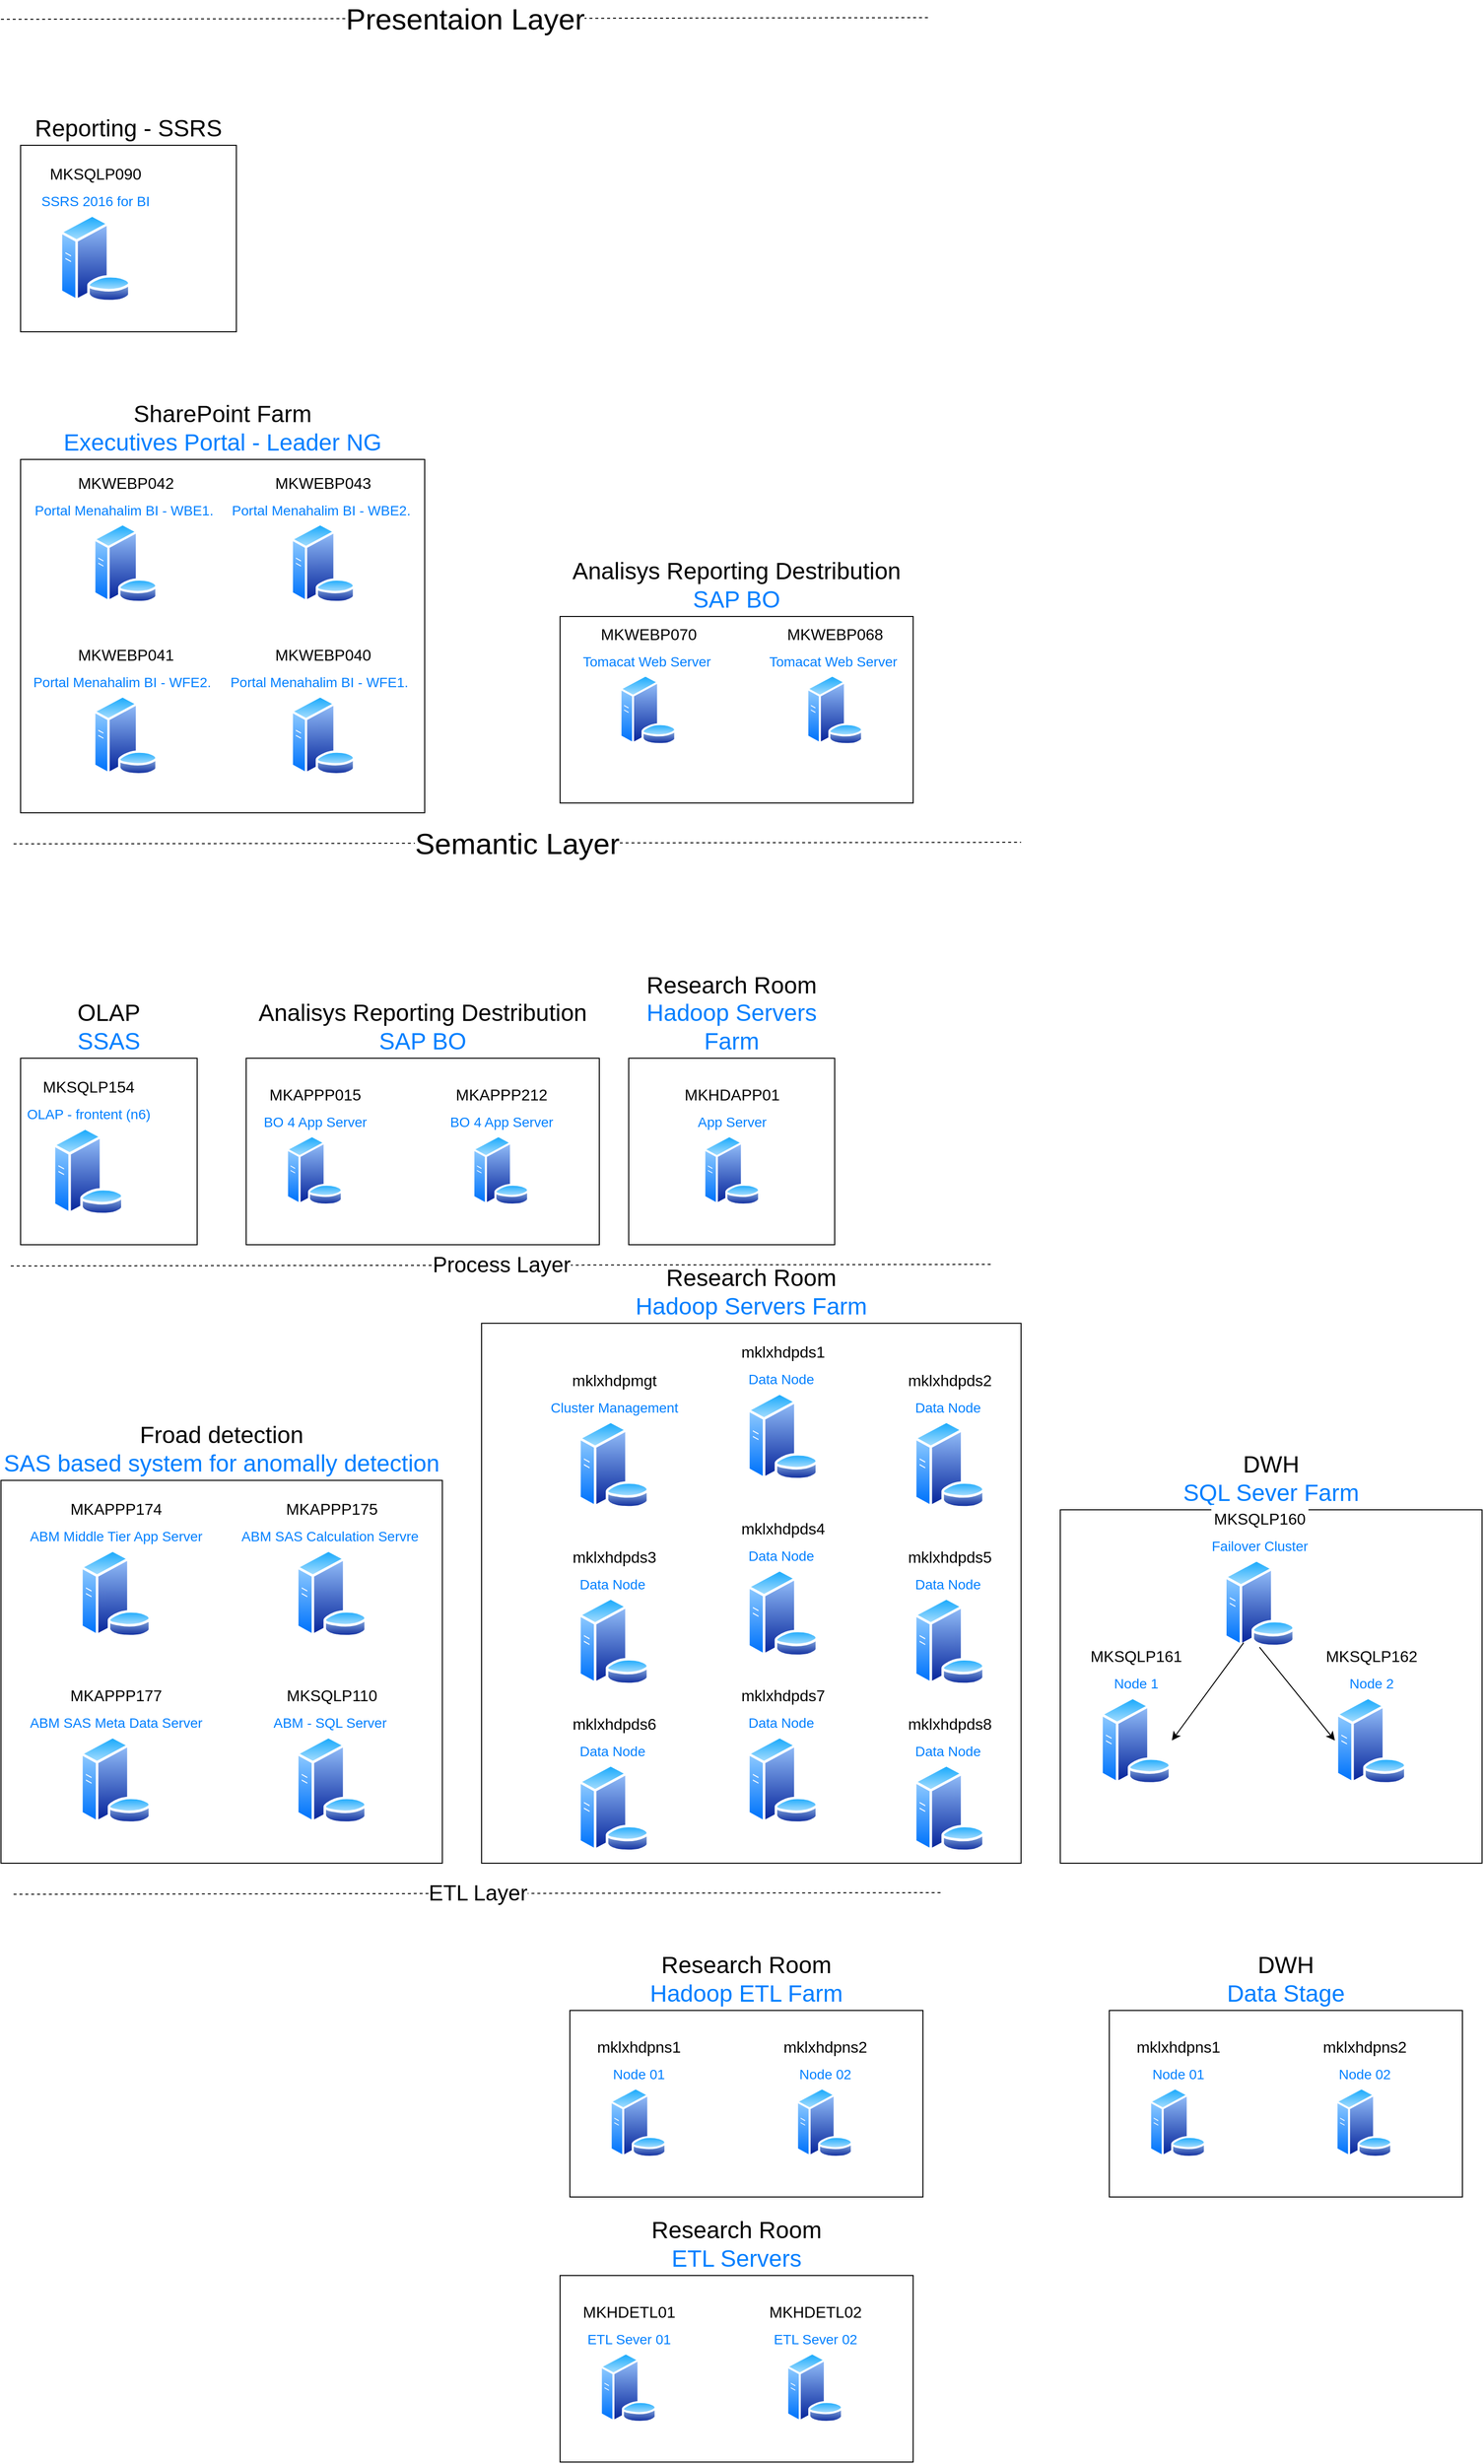 <mxfile version="14.5.7" type="github">
  <diagram name="Page-1" id="c37626ed-c26b-45fb-9056-f9ebc6bb27b6">
    <mxGraphModel dx="1182" dy="1582" grid="1" gridSize="10" guides="1" tooltips="1" connect="1" arrows="1" fold="1" page="1" pageScale="1" pageWidth="1100" pageHeight="850" background="#ffffff" math="0" shadow="0">
      <root>
        <mxCell id="0" />
        <mxCell id="1" parent="0" />
        <mxCell id="8NVAOUmw6MS0x2K47sJc-16" value="&lt;font style=&quot;font-size: 30px&quot;&gt;Presentaion Layer&lt;/font&gt;" style="endArrow=none;dashed=1;html=1;fontSize=22;exitX=1;exitY=1;exitDx=0;exitDy=0;" parent="1" edge="1">
          <mxGeometry width="50" height="50" relative="1" as="geometry">
            <mxPoint x="29.999" y="-798.355" as="sourcePoint" />
            <mxPoint x="977.14" y="-800" as="targetPoint" />
          </mxGeometry>
        </mxCell>
        <mxCell id="8NVAOUmw6MS0x2K47sJc-18" value="Process Layer" style="endArrow=none;dashed=1;html=1;fontSize=22;exitX=1;exitY=1;exitDx=0;exitDy=0;" parent="1" edge="1">
          <mxGeometry width="50" height="50" relative="1" as="geometry">
            <mxPoint x="39.999" y="471.645" as="sourcePoint" />
            <mxPoint x="1040" y="470" as="targetPoint" />
          </mxGeometry>
        </mxCell>
        <mxCell id="8NVAOUmw6MS0x2K47sJc-25" value="ETL Layer" style="endArrow=none;dashed=1;html=1;fontSize=22;exitX=1;exitY=1;exitDx=0;exitDy=0;" parent="1" edge="1">
          <mxGeometry width="50" height="50" relative="1" as="geometry">
            <mxPoint x="42.859" y="1111.645" as="sourcePoint" />
            <mxPoint x="990" y="1110" as="targetPoint" />
          </mxGeometry>
        </mxCell>
        <mxCell id="8NVAOUmw6MS0x2K47sJc-28" value="" style="group" parent="1" vertex="1" connectable="0">
          <mxGeometry x="50" y="-350" width="412" height="360" as="geometry" />
        </mxCell>
        <mxCell id="8NVAOUmw6MS0x2K47sJc-19" value="&lt;font style=&quot;font-size: 24px&quot;&gt;SharePoint Farm&lt;br&gt;&lt;font color=&quot;#007fff&quot;&gt;Executives Portal - Leader NG&lt;/font&gt;&lt;br&gt;&lt;/font&gt;" style="rounded=0;whiteSpace=wrap;html=1;labelPosition=center;verticalLabelPosition=top;align=center;verticalAlign=bottom;" parent="8NVAOUmw6MS0x2K47sJc-28" vertex="1">
          <mxGeometry width="412" height="360" as="geometry" />
        </mxCell>
        <mxCell id="8NVAOUmw6MS0x2K47sJc-12" value="&lt;span style=&quot;font-size: 16px&quot;&gt;MKWEBP041&lt;/span&gt;&lt;br style=&quot;font-size: 18px&quot;&gt;&lt;font color=&quot;#007fff&quot;&gt;&lt;span style=&quot;font-size: 14px&quot;&gt;Portal Menahalim BI - WFE2.&amp;nbsp;&amp;nbsp;&lt;/span&gt;&lt;/font&gt;" style="aspect=fixed;perimeter=ellipsePerimeter;html=1;align=center;shadow=0;dashed=0;spacingTop=3;image;image=img/lib/active_directory/database_server.svg;labelPosition=center;verticalLabelPosition=top;verticalAlign=bottom;fontSize=22;" parent="8NVAOUmw6MS0x2K47sJc-28" vertex="1">
          <mxGeometry x="73.244" y="240" width="67.085" height="81.81" as="geometry" />
        </mxCell>
        <mxCell id="8NVAOUmw6MS0x2K47sJc-13" value="&lt;font style=&quot;font-size: 16px&quot;&gt;MKWEBP042&lt;/font&gt;&lt;br style=&quot;font-size: 18px&quot;&gt;&lt;font color=&quot;#007fff&quot;&gt;&lt;span style=&quot;font-size: 14px&quot;&gt;Portal Menahalim BI - WBE1.&amp;nbsp;&lt;/span&gt;&lt;/font&gt;" style="aspect=fixed;perimeter=ellipsePerimeter;html=1;align=center;shadow=0;dashed=0;spacingTop=3;image;image=img/lib/active_directory/database_server.svg;labelPosition=center;verticalLabelPosition=top;verticalAlign=bottom;fontSize=22;" parent="8NVAOUmw6MS0x2K47sJc-28" vertex="1">
          <mxGeometry x="73.244" y="64.615" width="67.085" height="81.81" as="geometry" />
        </mxCell>
        <mxCell id="8NVAOUmw6MS0x2K47sJc-14" value="&lt;font style=&quot;font-size: 16px&quot;&gt;MKWEBP043&lt;/font&gt;&lt;br style=&quot;font-size: 18px&quot;&gt;&lt;font color=&quot;#007fff&quot;&gt;&lt;span style=&quot;font-size: 14px&quot;&gt;Portal Menahalim BI - WBE2.&amp;nbsp;&lt;/span&gt;&lt;/font&gt;" style="aspect=fixed;perimeter=ellipsePerimeter;html=1;align=center;shadow=0;dashed=0;spacingTop=3;image;image=img/lib/active_directory/database_server.svg;labelPosition=center;verticalLabelPosition=top;verticalAlign=bottom;fontSize=22;" parent="8NVAOUmw6MS0x2K47sJc-28" vertex="1">
          <mxGeometry x="274.667" y="64.615" width="67.085" height="81.81" as="geometry" />
        </mxCell>
        <mxCell id="8NVAOUmw6MS0x2K47sJc-15" value="&lt;span style=&quot;font-size: 16px&quot;&gt;MKWEBP040&lt;br&gt;&lt;/span&gt;&lt;font color=&quot;#007fff&quot;&gt;&lt;span style=&quot;font-size: 14px&quot;&gt;Portal Menahalim BI - WFE1.&amp;nbsp;&amp;nbsp;&lt;/span&gt;&lt;/font&gt;" style="aspect=fixed;perimeter=ellipsePerimeter;html=1;align=center;shadow=0;dashed=0;spacingTop=3;image;image=img/lib/active_directory/database_server.svg;labelPosition=center;verticalLabelPosition=top;verticalAlign=bottom;fontSize=22;" parent="8NVAOUmw6MS0x2K47sJc-28" vertex="1">
          <mxGeometry x="274.667" y="240" width="67.085" height="81.81" as="geometry" />
        </mxCell>
        <mxCell id="8NVAOUmw6MS0x2K47sJc-29" value="" style="group" parent="1" vertex="1" connectable="0">
          <mxGeometry x="30" y="690" width="450" height="390" as="geometry" />
        </mxCell>
        <mxCell id="8NVAOUmw6MS0x2K47sJc-30" value="&lt;font style=&quot;font-size: 24px&quot;&gt;Froad detection&lt;br&gt;&lt;font color=&quot;#007fff&quot;&gt;SAS based system for anomally detection&lt;/font&gt;&lt;br&gt;&lt;/font&gt;" style="rounded=0;whiteSpace=wrap;html=1;labelPosition=center;verticalLabelPosition=top;align=center;verticalAlign=bottom;" parent="8NVAOUmw6MS0x2K47sJc-29" vertex="1">
          <mxGeometry width="450" height="390" as="geometry" />
        </mxCell>
        <mxCell id="8NVAOUmw6MS0x2K47sJc-31" value="&lt;span style=&quot;font-size: 16px&quot;&gt;MKAPPP177&lt;/span&gt;&lt;br style=&quot;font-size: 18px&quot;&gt;&lt;font color=&quot;#007fff&quot;&gt;&lt;span style=&quot;font-size: 14px&quot;&gt;ABM SAS Meta Data Server&lt;/span&gt;&lt;/font&gt;" style="aspect=fixed;perimeter=ellipsePerimeter;html=1;align=center;shadow=0;dashed=0;spacingTop=3;image;image=img/lib/active_directory/database_server.svg;labelPosition=center;verticalLabelPosition=top;verticalAlign=bottom;fontSize=22;" parent="8NVAOUmw6MS0x2K47sJc-29" vertex="1">
          <mxGeometry x="80" y="260" width="73.8" height="90" as="geometry" />
        </mxCell>
        <mxCell id="8NVAOUmw6MS0x2K47sJc-32" value="&lt;font style=&quot;font-size: 16px&quot;&gt;MKAPPP174&lt;/font&gt;&lt;br style=&quot;font-size: 18px&quot;&gt;&lt;font color=&quot;#007fff&quot;&gt;&lt;span style=&quot;font-size: 14px&quot;&gt;ABM Middle Tier App Server&lt;/span&gt;&lt;/font&gt;" style="aspect=fixed;perimeter=ellipsePerimeter;html=1;align=center;shadow=0;dashed=0;spacingTop=3;image;image=img/lib/active_directory/database_server.svg;labelPosition=center;verticalLabelPosition=top;verticalAlign=bottom;fontSize=22;" parent="8NVAOUmw6MS0x2K47sJc-29" vertex="1">
          <mxGeometry x="80" y="70" width="73.8" height="90" as="geometry" />
        </mxCell>
        <mxCell id="8NVAOUmw6MS0x2K47sJc-33" value="&lt;font style=&quot;font-size: 16px&quot;&gt;MKAPPP175&lt;/font&gt;&lt;br style=&quot;font-size: 18px&quot;&gt;&lt;font color=&quot;#007fff&quot;&gt;&lt;span style=&quot;font-size: 14px&quot;&gt;ABM SAS Calculation Servre&amp;nbsp;&lt;/span&gt;&lt;/font&gt;" style="aspect=fixed;perimeter=ellipsePerimeter;html=1;align=center;shadow=0;dashed=0;spacingTop=3;image;image=img/lib/active_directory/database_server.svg;labelPosition=center;verticalLabelPosition=top;verticalAlign=bottom;fontSize=22;" parent="8NVAOUmw6MS0x2K47sJc-29" vertex="1">
          <mxGeometry x="300" y="70" width="73.8" height="90" as="geometry" />
        </mxCell>
        <mxCell id="8NVAOUmw6MS0x2K47sJc-34" value="&lt;span style=&quot;font-size: 16px&quot;&gt;MKSQLP110&lt;/span&gt;&lt;br&gt;&lt;font color=&quot;#007fff&quot;&gt;&lt;span style=&quot;font-size: 14px&quot;&gt;ABM - SQL Server&amp;nbsp;&lt;/span&gt;&lt;/font&gt;" style="aspect=fixed;perimeter=ellipsePerimeter;html=1;align=center;shadow=0;dashed=0;spacingTop=3;image;image=img/lib/active_directory/database_server.svg;labelPosition=center;verticalLabelPosition=top;verticalAlign=bottom;fontSize=22;" parent="8NVAOUmw6MS0x2K47sJc-29" vertex="1">
          <mxGeometry x="300" y="260" width="73.8" height="90" as="geometry" />
        </mxCell>
        <mxCell id="8NVAOUmw6MS0x2K47sJc-35" value="" style="group" parent="1" vertex="1" connectable="0">
          <mxGeometry x="280" y="260" width="360" height="190" as="geometry" />
        </mxCell>
        <mxCell id="8NVAOUmw6MS0x2K47sJc-36" value="&lt;font style=&quot;font-size: 24px&quot;&gt;Analisys Reporting Destribution&lt;br&gt;&lt;font color=&quot;#007fff&quot;&gt;SAP BO&lt;/font&gt;&lt;br&gt;&lt;/font&gt;" style="rounded=0;whiteSpace=wrap;html=1;labelPosition=center;verticalLabelPosition=top;align=center;verticalAlign=bottom;" parent="8NVAOUmw6MS0x2K47sJc-35" vertex="1">
          <mxGeometry width="360" height="190" as="geometry" />
        </mxCell>
        <mxCell id="8NVAOUmw6MS0x2K47sJc-37" value="&lt;font style=&quot;font-size: 16px&quot;&gt;MKAPPP015&lt;/font&gt;&lt;br style=&quot;font-size: 18px&quot;&gt;&lt;font color=&quot;#007fff&quot;&gt;&lt;span style=&quot;font-size: 14px&quot;&gt;BO 4 App Server&lt;/span&gt;&lt;/font&gt;" style="aspect=fixed;perimeter=ellipsePerimeter;html=1;align=center;shadow=0;dashed=0;spacingTop=3;image;image=img/lib/active_directory/database_server.svg;labelPosition=center;verticalLabelPosition=top;verticalAlign=bottom;fontSize=22;" parent="8NVAOUmw6MS0x2K47sJc-35" vertex="1">
          <mxGeometry x="40" y="78.111" width="59.04" height="72" as="geometry" />
        </mxCell>
        <mxCell id="8NVAOUmw6MS0x2K47sJc-40" value="&lt;font style=&quot;font-size: 16px&quot;&gt;MKAPPP212&lt;/font&gt;&lt;br style=&quot;font-size: 18px&quot;&gt;&lt;font color=&quot;#007fff&quot;&gt;&lt;span style=&quot;font-size: 14px&quot;&gt;BO 4 App Server&lt;/span&gt;&lt;/font&gt;" style="aspect=fixed;perimeter=ellipsePerimeter;html=1;align=center;shadow=0;dashed=0;spacingTop=3;image;image=img/lib/active_directory/database_server.svg;labelPosition=center;verticalLabelPosition=top;verticalAlign=bottom;fontSize=22;" parent="8NVAOUmw6MS0x2K47sJc-35" vertex="1">
          <mxGeometry x="230" y="78.111" width="59.04" height="72" as="geometry" />
        </mxCell>
        <mxCell id="8NVAOUmw6MS0x2K47sJc-17" value="&lt;font style=&quot;font-size: 30px&quot;&gt;Semantic Layer&lt;/font&gt;" style="endArrow=none;dashed=1;html=1;fontSize=22;exitX=1;exitY=1;exitDx=0;exitDy=0;" parent="1" edge="1">
          <mxGeometry width="50" height="50" relative="1" as="geometry">
            <mxPoint x="42.859" y="41.645" as="sourcePoint" />
            <mxPoint x="1070" y="40" as="targetPoint" />
          </mxGeometry>
        </mxCell>
        <mxCell id="8NVAOUmw6MS0x2K47sJc-43" value="" style="group" parent="1" vertex="1" connectable="0">
          <mxGeometry x="50" y="260" width="180" height="190" as="geometry" />
        </mxCell>
        <mxCell id="8NVAOUmw6MS0x2K47sJc-26" value="&lt;span style=&quot;font-size: 24px&quot;&gt;OLAP&lt;/span&gt;&lt;br style=&quot;font-size: 24px&quot;&gt;&lt;font color=&quot;#007fff&quot; style=&quot;font-size: 24px&quot;&gt;SSAS&lt;/font&gt;" style="rounded=0;whiteSpace=wrap;html=1;labelPosition=center;verticalLabelPosition=top;align=center;verticalAlign=bottom;" parent="8NVAOUmw6MS0x2K47sJc-43" vertex="1">
          <mxGeometry width="180" height="190" as="geometry" />
        </mxCell>
        <mxCell id="8NVAOUmw6MS0x2K47sJc-11" value="&lt;font style=&quot;font-size: 16px&quot;&gt;MKSQLP154&lt;/font&gt;&lt;br style=&quot;font-size: 18px&quot;&gt;&lt;font color=&quot;#007fff&quot; style=&quot;font-size: 14px&quot;&gt;OLAP - frontent (n6)&lt;/font&gt;" style="aspect=fixed;perimeter=ellipsePerimeter;html=1;align=center;shadow=0;dashed=0;spacingTop=3;image;image=img/lib/active_directory/database_server.svg;labelPosition=center;verticalLabelPosition=top;verticalAlign=bottom;fontSize=22;" parent="8NVAOUmw6MS0x2K47sJc-43" vertex="1">
          <mxGeometry x="32" y="70" width="73.8" height="90" as="geometry" />
        </mxCell>
        <mxCell id="8NVAOUmw6MS0x2K47sJc-44" value="" style="group" parent="1" vertex="1" connectable="0">
          <mxGeometry x="50" y="-670" width="220" height="190" as="geometry" />
        </mxCell>
        <mxCell id="8NVAOUmw6MS0x2K47sJc-45" value="&lt;font style=&quot;font-size: 24px&quot;&gt;Reporting - SSRS&lt;/font&gt;" style="rounded=0;whiteSpace=wrap;html=1;labelPosition=center;verticalLabelPosition=top;align=center;verticalAlign=bottom;" parent="8NVAOUmw6MS0x2K47sJc-44" vertex="1">
          <mxGeometry width="220.0" height="190" as="geometry" />
        </mxCell>
        <mxCell id="8NVAOUmw6MS0x2K47sJc-46" value="&lt;font style=&quot;font-size: 16px&quot;&gt;MKSQLP090&lt;/font&gt;&lt;br style=&quot;font-size: 18px&quot;&gt;&lt;font color=&quot;#007fff&quot;&gt;&lt;span style=&quot;font-size: 14px&quot;&gt;SSRS 2016 for BI&lt;/span&gt;&lt;/font&gt;" style="aspect=fixed;perimeter=ellipsePerimeter;html=1;align=center;shadow=0;dashed=0;spacingTop=3;image;image=img/lib/active_directory/database_server.svg;labelPosition=center;verticalLabelPosition=top;verticalAlign=bottom;fontSize=22;" parent="8NVAOUmw6MS0x2K47sJc-44" vertex="1">
          <mxGeometry x="39.111" y="70" width="73.8" height="90" as="geometry" />
        </mxCell>
        <mxCell id="kpU_jAiQaR-Scrp2Td4S-7" value="" style="group" vertex="1" connectable="0" parent="1">
          <mxGeometry x="600" y="-190" width="360" height="190" as="geometry" />
        </mxCell>
        <mxCell id="kpU_jAiQaR-Scrp2Td4S-2" value="&lt;font style=&quot;font-size: 24px&quot;&gt;Analisys Reporting Destribution&lt;br&gt;&lt;font color=&quot;#007fff&quot;&gt;SAP BO&lt;/font&gt;&lt;br&gt;&lt;/font&gt;" style="rounded=0;whiteSpace=wrap;html=1;labelPosition=center;verticalLabelPosition=top;align=center;verticalAlign=bottom;container=1;" vertex="1" parent="kpU_jAiQaR-Scrp2Td4S-7">
          <mxGeometry width="360" height="190" as="geometry" />
        </mxCell>
        <mxCell id="kpU_jAiQaR-Scrp2Td4S-4" value="&lt;font style=&quot;font-size: 16px&quot;&gt;MKWEBP070&lt;/font&gt;&lt;br style=&quot;font-size: 18px&quot;&gt;&lt;font color=&quot;#007fff&quot;&gt;&lt;span style=&quot;font-size: 14px&quot;&gt;Tomacat Web Server&amp;nbsp;&lt;/span&gt;&lt;/font&gt;" style="aspect=fixed;perimeter=ellipsePerimeter;html=1;align=center;shadow=0;dashed=0;spacingTop=3;image;image=img/lib/active_directory/database_server.svg;labelPosition=center;verticalLabelPosition=top;verticalAlign=bottom;fontSize=22;" vertex="1" parent="kpU_jAiQaR-Scrp2Td4S-2">
          <mxGeometry x="60" y="59" width="59.04" height="72" as="geometry" />
        </mxCell>
        <mxCell id="kpU_jAiQaR-Scrp2Td4S-5" value="&lt;font style=&quot;font-size: 16px&quot;&gt;MKWEBP068&lt;/font&gt;&lt;br style=&quot;font-size: 18px&quot;&gt;&lt;font color=&quot;#007fff&quot;&gt;&lt;span style=&quot;font-size: 14px&quot;&gt;Tomacat Web Server&amp;nbsp;&lt;/span&gt;&lt;/font&gt;" style="aspect=fixed;perimeter=ellipsePerimeter;html=1;align=center;shadow=0;dashed=0;spacingTop=3;image;image=img/lib/active_directory/database_server.svg;labelPosition=center;verticalLabelPosition=top;verticalAlign=bottom;fontSize=22;" vertex="1" parent="kpU_jAiQaR-Scrp2Td4S-2">
          <mxGeometry x="250.48" y="59" width="59.04" height="72" as="geometry" />
        </mxCell>
        <mxCell id="kpU_jAiQaR-Scrp2Td4S-8" value="" style="group" vertex="1" connectable="0" parent="1">
          <mxGeometry x="520" y="530" width="550" height="550" as="geometry" />
        </mxCell>
        <mxCell id="kpU_jAiQaR-Scrp2Td4S-9" value="&lt;font style=&quot;font-size: 24px&quot;&gt;Research Room&lt;br&gt;&lt;font color=&quot;#007fff&quot;&gt;Hadoop Servers Farm&lt;/font&gt;&lt;br&gt;&lt;/font&gt;" style="rounded=0;whiteSpace=wrap;html=1;labelPosition=center;verticalLabelPosition=top;align=center;verticalAlign=bottom;" vertex="1" parent="kpU_jAiQaR-Scrp2Td4S-8">
          <mxGeometry width="550" height="550" as="geometry" />
        </mxCell>
        <mxCell id="kpU_jAiQaR-Scrp2Td4S-11" value="&lt;font style=&quot;font-size: 16px&quot;&gt;mklxhdpmgt&lt;/font&gt;&lt;br style=&quot;font-size: 18px&quot;&gt;&lt;font color=&quot;#007fff&quot;&gt;&lt;span style=&quot;font-size: 14px&quot;&gt;Cluster Management&lt;/span&gt;&lt;/font&gt;" style="aspect=fixed;perimeter=ellipsePerimeter;html=1;align=center;shadow=0;dashed=0;spacingTop=3;image;image=img/lib/active_directory/database_server.svg;labelPosition=center;verticalLabelPosition=top;verticalAlign=bottom;fontSize=22;" vertex="1" parent="kpU_jAiQaR-Scrp2Td4S-8">
          <mxGeometry x="97.778" y="98.718" width="73.8" height="90" as="geometry" />
        </mxCell>
        <mxCell id="kpU_jAiQaR-Scrp2Td4S-12" value="&lt;font style=&quot;font-size: 16px&quot;&gt;mklxhdpds1&lt;/font&gt;&lt;br style=&quot;font-size: 18px&quot;&gt;&lt;font color=&quot;#007fff&quot;&gt;&lt;span style=&quot;font-size: 14px&quot;&gt;Data Node&amp;nbsp;&lt;/span&gt;&lt;/font&gt;" style="aspect=fixed;perimeter=ellipsePerimeter;html=1;align=center;shadow=0;dashed=0;spacingTop=3;image;image=img/lib/active_directory/database_server.svg;labelPosition=center;verticalLabelPosition=top;verticalAlign=bottom;fontSize=22;" vertex="1" parent="kpU_jAiQaR-Scrp2Td4S-8">
          <mxGeometry x="269.997" y="69.998" width="73.8" height="90" as="geometry" />
        </mxCell>
        <mxCell id="kpU_jAiQaR-Scrp2Td4S-13" value="&lt;font style=&quot;font-size: 16px&quot;&gt;mklxhdpds2&lt;/font&gt;&lt;br style=&quot;font-size: 18px&quot;&gt;&lt;font color=&quot;#007fff&quot;&gt;&lt;span style=&quot;font-size: 14px&quot;&gt;Data Node&amp;nbsp;&lt;/span&gt;&lt;/font&gt;" style="aspect=fixed;perimeter=ellipsePerimeter;html=1;align=center;shadow=0;dashed=0;spacingTop=3;image;image=img/lib/active_directory/database_server.svg;labelPosition=center;verticalLabelPosition=top;verticalAlign=bottom;fontSize=22;" vertex="1" parent="kpU_jAiQaR-Scrp2Td4S-8">
          <mxGeometry x="439.997" y="98.717" width="73.8" height="90" as="geometry" />
        </mxCell>
        <mxCell id="kpU_jAiQaR-Scrp2Td4S-14" value="&lt;font style=&quot;font-size: 16px&quot;&gt;mklxhdpds3&lt;/font&gt;&lt;br style=&quot;font-size: 18px&quot;&gt;&lt;font color=&quot;#007fff&quot;&gt;&lt;span style=&quot;font-size: 14px&quot;&gt;Data Node&amp;nbsp;&lt;/span&gt;&lt;/font&gt;" style="aspect=fixed;perimeter=ellipsePerimeter;html=1;align=center;shadow=0;dashed=0;spacingTop=3;image;image=img/lib/active_directory/database_server.svg;labelPosition=center;verticalLabelPosition=top;verticalAlign=bottom;fontSize=22;" vertex="1" parent="kpU_jAiQaR-Scrp2Td4S-8">
          <mxGeometry x="97.778" y="278.718" width="73.8" height="90" as="geometry" />
        </mxCell>
        <mxCell id="kpU_jAiQaR-Scrp2Td4S-15" value="&lt;font style=&quot;font-size: 16px&quot;&gt;mklxhdpds4&lt;/font&gt;&lt;br style=&quot;font-size: 18px&quot;&gt;&lt;font color=&quot;#007fff&quot;&gt;&lt;span style=&quot;font-size: 14px&quot;&gt;Data Node&amp;nbsp;&lt;/span&gt;&lt;/font&gt;" style="aspect=fixed;perimeter=ellipsePerimeter;html=1;align=center;shadow=0;dashed=0;spacingTop=3;image;image=img/lib/active_directory/database_server.svg;labelPosition=center;verticalLabelPosition=top;verticalAlign=bottom;fontSize=22;" vertex="1" parent="kpU_jAiQaR-Scrp2Td4S-8">
          <mxGeometry x="269.997" y="249.998" width="73.8" height="90" as="geometry" />
        </mxCell>
        <mxCell id="kpU_jAiQaR-Scrp2Td4S-16" value="&lt;font style=&quot;font-size: 16px&quot;&gt;mklxhdpds5&lt;/font&gt;&lt;br style=&quot;font-size: 18px&quot;&gt;&lt;font color=&quot;#007fff&quot;&gt;&lt;span style=&quot;font-size: 14px&quot;&gt;Data Node&amp;nbsp;&lt;/span&gt;&lt;/font&gt;" style="aspect=fixed;perimeter=ellipsePerimeter;html=1;align=center;shadow=0;dashed=0;spacingTop=3;image;image=img/lib/active_directory/database_server.svg;labelPosition=center;verticalLabelPosition=top;verticalAlign=bottom;fontSize=22;" vertex="1" parent="kpU_jAiQaR-Scrp2Td4S-8">
          <mxGeometry x="439.997" y="278.717" width="73.8" height="90" as="geometry" />
        </mxCell>
        <mxCell id="kpU_jAiQaR-Scrp2Td4S-17" value="&lt;font style=&quot;font-size: 16px&quot;&gt;mklxhdpds6&lt;/font&gt;&lt;br style=&quot;font-size: 18px&quot;&gt;&lt;font color=&quot;#007fff&quot;&gt;&lt;span style=&quot;font-size: 14px&quot;&gt;Data Node&amp;nbsp;&lt;/span&gt;&lt;/font&gt;" style="aspect=fixed;perimeter=ellipsePerimeter;html=1;align=center;shadow=0;dashed=0;spacingTop=3;image;image=img/lib/active_directory/database_server.svg;labelPosition=center;verticalLabelPosition=top;verticalAlign=bottom;fontSize=22;" vertex="1" parent="kpU_jAiQaR-Scrp2Td4S-8">
          <mxGeometry x="97.778" y="448.718" width="73.8" height="90" as="geometry" />
        </mxCell>
        <mxCell id="kpU_jAiQaR-Scrp2Td4S-18" value="&lt;font style=&quot;font-size: 16px&quot;&gt;mklxhdpds7&lt;/font&gt;&lt;br style=&quot;font-size: 18px&quot;&gt;&lt;font color=&quot;#007fff&quot;&gt;&lt;span style=&quot;font-size: 14px&quot;&gt;Data Node&amp;nbsp;&lt;/span&gt;&lt;/font&gt;" style="aspect=fixed;perimeter=ellipsePerimeter;html=1;align=center;shadow=0;dashed=0;spacingTop=3;image;image=img/lib/active_directory/database_server.svg;labelPosition=center;verticalLabelPosition=top;verticalAlign=bottom;fontSize=22;" vertex="1" parent="kpU_jAiQaR-Scrp2Td4S-8">
          <mxGeometry x="269.997" y="419.998" width="73.8" height="90" as="geometry" />
        </mxCell>
        <mxCell id="kpU_jAiQaR-Scrp2Td4S-19" value="&lt;font style=&quot;font-size: 16px&quot;&gt;mklxhdpds8&lt;/font&gt;&lt;br style=&quot;font-size: 18px&quot;&gt;&lt;font color=&quot;#007fff&quot;&gt;&lt;span style=&quot;font-size: 14px&quot;&gt;Data Node&amp;nbsp;&lt;/span&gt;&lt;/font&gt;" style="aspect=fixed;perimeter=ellipsePerimeter;html=1;align=center;shadow=0;dashed=0;spacingTop=3;image;image=img/lib/active_directory/database_server.svg;labelPosition=center;verticalLabelPosition=top;verticalAlign=bottom;fontSize=22;" vertex="1" parent="kpU_jAiQaR-Scrp2Td4S-8">
          <mxGeometry x="439.997" y="448.717" width="73.8" height="90" as="geometry" />
        </mxCell>
        <mxCell id="kpU_jAiQaR-Scrp2Td4S-24" value="" style="group" vertex="1" connectable="0" parent="1">
          <mxGeometry x="670" y="260" width="210" height="190" as="geometry" />
        </mxCell>
        <mxCell id="kpU_jAiQaR-Scrp2Td4S-36" value="" style="group" vertex="1" connectable="0" parent="kpU_jAiQaR-Scrp2Td4S-24">
          <mxGeometry width="210" height="190" as="geometry" />
        </mxCell>
        <mxCell id="kpU_jAiQaR-Scrp2Td4S-25" value="&lt;font style=&quot;font-size: 24px&quot;&gt;Research Room&lt;br&gt;&lt;font color=&quot;#007fff&quot;&gt;Hadoop Servers Farm&lt;/font&gt;&lt;br&gt;&lt;/font&gt;" style="rounded=0;whiteSpace=wrap;html=1;labelPosition=center;verticalLabelPosition=top;align=center;verticalAlign=bottom;" vertex="1" parent="kpU_jAiQaR-Scrp2Td4S-36">
          <mxGeometry width="210" height="190" as="geometry" />
        </mxCell>
        <mxCell id="kpU_jAiQaR-Scrp2Td4S-37" value="&lt;span style=&quot;font-size: 16px&quot;&gt;MKHDAPP01&lt;br&gt;&lt;/span&gt;&lt;font color=&quot;#007fff&quot;&gt;&lt;span style=&quot;font-size: 14px&quot;&gt;App Server&lt;/span&gt;&lt;/font&gt;" style="aspect=fixed;perimeter=ellipsePerimeter;html=1;align=center;shadow=0;dashed=0;spacingTop=3;image;image=img/lib/active_directory/database_server.svg;labelPosition=center;verticalLabelPosition=top;verticalAlign=bottom;fontSize=22;" vertex="1" parent="kpU_jAiQaR-Scrp2Td4S-36">
          <mxGeometry x="75.48" y="78.111" width="59.04" height="72" as="geometry" />
        </mxCell>
        <mxCell id="kpU_jAiQaR-Scrp2Td4S-38" value="" style="group" vertex="1" connectable="0" parent="1">
          <mxGeometry x="600" y="1500" width="360" height="190" as="geometry" />
        </mxCell>
        <mxCell id="kpU_jAiQaR-Scrp2Td4S-39" value="&lt;font style=&quot;font-size: 24px&quot;&gt;Research Room&lt;br&gt;&lt;font color=&quot;#007fff&quot;&gt;ETL Servers&lt;/font&gt;&lt;br&gt;&lt;/font&gt;" style="rounded=0;whiteSpace=wrap;html=1;labelPosition=center;verticalLabelPosition=top;align=center;verticalAlign=bottom;" vertex="1" parent="kpU_jAiQaR-Scrp2Td4S-38">
          <mxGeometry width="360" height="190" as="geometry" />
        </mxCell>
        <mxCell id="kpU_jAiQaR-Scrp2Td4S-40" value="&lt;font style=&quot;font-size: 16px&quot;&gt;MKHDETL01&lt;/font&gt;&lt;br style=&quot;font-size: 18px&quot;&gt;&lt;font color=&quot;#007fff&quot;&gt;&lt;span style=&quot;font-size: 14px&quot;&gt;ETL Sever 01&lt;/span&gt;&lt;/font&gt;" style="aspect=fixed;perimeter=ellipsePerimeter;html=1;align=center;shadow=0;dashed=0;spacingTop=3;image;image=img/lib/active_directory/database_server.svg;labelPosition=center;verticalLabelPosition=top;verticalAlign=bottom;fontSize=22;" vertex="1" parent="kpU_jAiQaR-Scrp2Td4S-38">
          <mxGeometry x="40" y="78.111" width="59.04" height="72" as="geometry" />
        </mxCell>
        <mxCell id="kpU_jAiQaR-Scrp2Td4S-41" value="&lt;font style=&quot;font-size: 16px&quot;&gt;MKHDETL02&lt;/font&gt;&lt;br style=&quot;font-size: 18px&quot;&gt;&lt;font color=&quot;#007fff&quot;&gt;&lt;span style=&quot;font-size: 14px&quot;&gt;ETL Sever 02&lt;/span&gt;&lt;/font&gt;" style="aspect=fixed;perimeter=ellipsePerimeter;html=1;align=center;shadow=0;dashed=0;spacingTop=3;image;image=img/lib/active_directory/database_server.svg;labelPosition=center;verticalLabelPosition=top;verticalAlign=bottom;fontSize=22;" vertex="1" parent="kpU_jAiQaR-Scrp2Td4S-38">
          <mxGeometry x="230" y="78.111" width="59.04" height="72" as="geometry" />
        </mxCell>
        <mxCell id="kpU_jAiQaR-Scrp2Td4S-44" value="" style="group" vertex="1" connectable="0" parent="1">
          <mxGeometry x="610" y="1230" width="360" height="190" as="geometry" />
        </mxCell>
        <mxCell id="kpU_jAiQaR-Scrp2Td4S-45" value="&lt;font style=&quot;font-size: 24px&quot;&gt;Research Room&lt;br&gt;&lt;font color=&quot;#007fff&quot;&gt;Hadoop ETL Farm&lt;/font&gt;&lt;br&gt;&lt;/font&gt;" style="rounded=0;whiteSpace=wrap;html=1;labelPosition=center;verticalLabelPosition=top;align=center;verticalAlign=bottom;" vertex="1" parent="kpU_jAiQaR-Scrp2Td4S-44">
          <mxGeometry width="360" height="190" as="geometry" />
        </mxCell>
        <mxCell id="kpU_jAiQaR-Scrp2Td4S-46" value="&lt;font style=&quot;font-size: 16px&quot;&gt;mklxhdpns1&lt;/font&gt;&lt;br style=&quot;font-size: 18px&quot;&gt;&lt;font color=&quot;#007fff&quot;&gt;&lt;span style=&quot;font-size: 14px&quot;&gt;Node 01&lt;/span&gt;&lt;/font&gt;" style="aspect=fixed;perimeter=ellipsePerimeter;html=1;align=center;shadow=0;dashed=0;spacingTop=3;image;image=img/lib/active_directory/database_server.svg;labelPosition=center;verticalLabelPosition=top;verticalAlign=bottom;fontSize=22;" vertex="1" parent="kpU_jAiQaR-Scrp2Td4S-44">
          <mxGeometry x="40" y="78.111" width="59.04" height="72" as="geometry" />
        </mxCell>
        <mxCell id="kpU_jAiQaR-Scrp2Td4S-47" value="&lt;font style=&quot;font-size: 16px&quot;&gt;mklxhdpns2&lt;/font&gt;&lt;br style=&quot;font-size: 18px&quot;&gt;&lt;font color=&quot;#007fff&quot;&gt;&lt;span style=&quot;font-size: 14px&quot;&gt;Node 02&lt;/span&gt;&lt;/font&gt;" style="aspect=fixed;perimeter=ellipsePerimeter;html=1;align=center;shadow=0;dashed=0;spacingTop=3;image;image=img/lib/active_directory/database_server.svg;labelPosition=center;verticalLabelPosition=top;verticalAlign=bottom;fontSize=22;" vertex="1" parent="kpU_jAiQaR-Scrp2Td4S-44">
          <mxGeometry x="230" y="78.111" width="59.04" height="72" as="geometry" />
        </mxCell>
        <mxCell id="kpU_jAiQaR-Scrp2Td4S-54" value="" style="group" vertex="1" connectable="0" parent="1">
          <mxGeometry x="1110" y="720" width="430" height="360" as="geometry" />
        </mxCell>
        <mxCell id="kpU_jAiQaR-Scrp2Td4S-48" value="&lt;font style=&quot;font-size: 24px&quot;&gt;DWH&lt;br&gt;&lt;font color=&quot;#007fff&quot;&gt;SQL Sever Farm&lt;/font&gt;&lt;br&gt;&lt;/font&gt;" style="rounded=0;whiteSpace=wrap;html=1;labelPosition=center;verticalLabelPosition=top;align=center;verticalAlign=bottom;" vertex="1" parent="kpU_jAiQaR-Scrp2Td4S-54">
          <mxGeometry width="430" height="360" as="geometry" />
        </mxCell>
        <mxCell id="kpU_jAiQaR-Scrp2Td4S-49" value="&lt;font style=&quot;font-size: 16px&quot;&gt;MKSQLP160&lt;/font&gt;&lt;br style=&quot;font-size: 18px&quot;&gt;&lt;font color=&quot;#007fff&quot;&gt;&lt;span style=&quot;font-size: 14px&quot;&gt;Failover Cluster&lt;/span&gt;&lt;/font&gt;" style="aspect=fixed;perimeter=ellipsePerimeter;html=1;align=center;shadow=0;dashed=0;spacingTop=3;image;image=img/lib/active_directory/database_server.svg;labelPosition=center;verticalLabelPosition=top;verticalAlign=bottom;fontSize=22;" vertex="1" parent="kpU_jAiQaR-Scrp2Td4S-54">
          <mxGeometry x="166.197" y="49.997" width="73.8" height="90" as="geometry" />
        </mxCell>
        <mxCell id="kpU_jAiQaR-Scrp2Td4S-50" value="&lt;font style=&quot;font-size: 16px&quot;&gt;MKSQLP161&lt;/font&gt;&lt;br style=&quot;font-size: 18px&quot;&gt;&lt;font color=&quot;#007fff&quot;&gt;&lt;span style=&quot;font-size: 14px&quot;&gt;Node 1&lt;/span&gt;&lt;/font&gt;" style="aspect=fixed;perimeter=ellipsePerimeter;html=1;align=center;shadow=0;dashed=0;spacingTop=3;image;image=img/lib/active_directory/database_server.svg;labelPosition=center;verticalLabelPosition=top;verticalAlign=bottom;fontSize=22;" vertex="1" parent="kpU_jAiQaR-Scrp2Td4S-54">
          <mxGeometry x="39.997" y="189.997" width="73.8" height="90" as="geometry" />
        </mxCell>
        <mxCell id="kpU_jAiQaR-Scrp2Td4S-51" value="&lt;font style=&quot;font-size: 16px&quot;&gt;MKSQLP162&lt;/font&gt;&lt;br style=&quot;font-size: 18px&quot;&gt;&lt;font color=&quot;#007fff&quot;&gt;&lt;span style=&quot;font-size: 14px&quot;&gt;Node 2&lt;/span&gt;&lt;/font&gt;" style="aspect=fixed;perimeter=ellipsePerimeter;html=1;align=center;shadow=0;dashed=0;spacingTop=3;image;image=img/lib/active_directory/database_server.svg;labelPosition=center;verticalLabelPosition=top;verticalAlign=bottom;fontSize=22;" vertex="1" parent="kpU_jAiQaR-Scrp2Td4S-54">
          <mxGeometry x="279.997" y="189.997" width="73.8" height="90" as="geometry" />
        </mxCell>
        <mxCell id="kpU_jAiQaR-Scrp2Td4S-52" value="" style="endArrow=classic;html=1;exitX=0.5;exitY=1;exitDx=0;exitDy=0;entryX=0;entryY=0.5;entryDx=0;entryDy=0;" edge="1" parent="kpU_jAiQaR-Scrp2Td4S-54" source="kpU_jAiQaR-Scrp2Td4S-49" target="kpU_jAiQaR-Scrp2Td4S-51">
          <mxGeometry width="50" height="50" relative="1" as="geometry">
            <mxPoint x="-90" y="120" as="sourcePoint" />
            <mxPoint x="-40" y="70" as="targetPoint" />
          </mxGeometry>
        </mxCell>
        <mxCell id="kpU_jAiQaR-Scrp2Td4S-53" value="" style="endArrow=classic;html=1;entryX=1;entryY=0.5;entryDx=0;entryDy=0;exitX=0.25;exitY=1;exitDx=0;exitDy=0;" edge="1" parent="kpU_jAiQaR-Scrp2Td4S-54" source="kpU_jAiQaR-Scrp2Td4S-49" target="kpU_jAiQaR-Scrp2Td4S-50">
          <mxGeometry width="50" height="50" relative="1" as="geometry">
            <mxPoint x="213.097" y="149.997" as="sourcePoint" />
            <mxPoint x="289.997" y="244.997" as="targetPoint" />
          </mxGeometry>
        </mxCell>
        <mxCell id="kpU_jAiQaR-Scrp2Td4S-55" value="" style="group" vertex="1" connectable="0" parent="1">
          <mxGeometry x="1160" y="1230" width="360" height="190" as="geometry" />
        </mxCell>
        <mxCell id="kpU_jAiQaR-Scrp2Td4S-56" value="&lt;font style=&quot;font-size: 24px&quot;&gt;DWH&lt;br&gt;&lt;font color=&quot;#007fff&quot;&gt;Data Stage&lt;/font&gt;&lt;br&gt;&lt;/font&gt;" style="rounded=0;whiteSpace=wrap;html=1;labelPosition=center;verticalLabelPosition=top;align=center;verticalAlign=bottom;" vertex="1" parent="kpU_jAiQaR-Scrp2Td4S-55">
          <mxGeometry width="360" height="190" as="geometry" />
        </mxCell>
        <mxCell id="kpU_jAiQaR-Scrp2Td4S-57" value="&lt;font style=&quot;font-size: 16px&quot;&gt;mklxhdpns1&lt;/font&gt;&lt;br style=&quot;font-size: 18px&quot;&gt;&lt;font color=&quot;#007fff&quot;&gt;&lt;span style=&quot;font-size: 14px&quot;&gt;Node 01&lt;/span&gt;&lt;/font&gt;" style="aspect=fixed;perimeter=ellipsePerimeter;html=1;align=center;shadow=0;dashed=0;spacingTop=3;image;image=img/lib/active_directory/database_server.svg;labelPosition=center;verticalLabelPosition=top;verticalAlign=bottom;fontSize=22;" vertex="1" parent="kpU_jAiQaR-Scrp2Td4S-55">
          <mxGeometry x="40" y="78.111" width="59.04" height="72" as="geometry" />
        </mxCell>
        <mxCell id="kpU_jAiQaR-Scrp2Td4S-58" value="&lt;font style=&quot;font-size: 16px&quot;&gt;mklxhdpns2&lt;/font&gt;&lt;br style=&quot;font-size: 18px&quot;&gt;&lt;font color=&quot;#007fff&quot;&gt;&lt;span style=&quot;font-size: 14px&quot;&gt;Node 02&lt;/span&gt;&lt;/font&gt;" style="aspect=fixed;perimeter=ellipsePerimeter;html=1;align=center;shadow=0;dashed=0;spacingTop=3;image;image=img/lib/active_directory/database_server.svg;labelPosition=center;verticalLabelPosition=top;verticalAlign=bottom;fontSize=22;" vertex="1" parent="kpU_jAiQaR-Scrp2Td4S-55">
          <mxGeometry x="230" y="78.111" width="59.04" height="72" as="geometry" />
        </mxCell>
      </root>
    </mxGraphModel>
  </diagram>
</mxfile>

